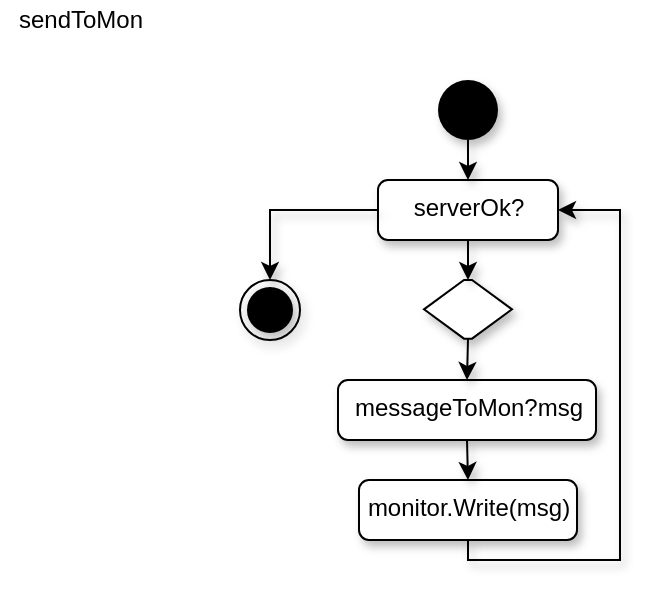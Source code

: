<mxfile version="16.6.1" type="github" pages="4"><diagram id="gK79TViTQ0v1dph6wh4E" name="Page-1"><mxGraphModel dx="1397" dy="772" grid="1" gridSize="10" guides="1" tooltips="1" connect="1" arrows="1" fold="1" page="1" pageScale="1" pageWidth="827" pageHeight="1169" math="0" shadow="0"><root><mxCell id="0"/><mxCell id="1" parent="0"/><mxCell id="DNjw5A5S18rzwtU9jWHO-30" value="" style="group" vertex="1" connectable="0" parent="1"><mxGeometry x="300" y="110" width="190" height="240" as="geometry"/></mxCell><mxCell id="DNjw5A5S18rzwtU9jWHO-3" value="" style="ellipse;fillColor=#000000;strokeColor=none;shadow=1;" vertex="1" parent="DNjw5A5S18rzwtU9jWHO-30"><mxGeometry x="99" width="30" height="30" as="geometry"/></mxCell><mxCell id="DNjw5A5S18rzwtU9jWHO-4" value="serverOk?" style="html=1;align=center;verticalAlign=top;rounded=1;absoluteArcSize=1;arcSize=10;dashed=0;shadow=1;" vertex="1" parent="DNjw5A5S18rzwtU9jWHO-30"><mxGeometry x="69" y="50" width="90" height="30" as="geometry"/></mxCell><mxCell id="DNjw5A5S18rzwtU9jWHO-16" style="edgeStyle=orthogonalEdgeStyle;rounded=0;orthogonalLoop=1;jettySize=auto;html=1;exitX=0.5;exitY=1;exitDx=0;exitDy=0;entryX=0.5;entryY=0;entryDx=0;entryDy=0;shadow=1;" edge="1" parent="DNjw5A5S18rzwtU9jWHO-30" source="DNjw5A5S18rzwtU9jWHO-3" target="DNjw5A5S18rzwtU9jWHO-4"><mxGeometry relative="1" as="geometry"/></mxCell><mxCell id="DNjw5A5S18rzwtU9jWHO-15" value="" style="shape=hexagon;perimeter=hexagonPerimeter2;whiteSpace=wrap;html=1;fixedSize=1;rounded=0;shadow=1;glass=0;sketch=0;" vertex="1" parent="DNjw5A5S18rzwtU9jWHO-30"><mxGeometry x="92" y="100" width="44" height="29.33" as="geometry"/></mxCell><mxCell id="DNjw5A5S18rzwtU9jWHO-25" style="edgeStyle=orthogonalEdgeStyle;rounded=0;orthogonalLoop=1;jettySize=auto;html=1;exitX=0.5;exitY=1;exitDx=0;exitDy=0;entryX=0.5;entryY=0;entryDx=0;entryDy=0;shadow=1;" edge="1" parent="DNjw5A5S18rzwtU9jWHO-30" source="DNjw5A5S18rzwtU9jWHO-4" target="DNjw5A5S18rzwtU9jWHO-15"><mxGeometry relative="1" as="geometry"/></mxCell><mxCell id="DNjw5A5S18rzwtU9jWHO-21" value="" style="ellipse;html=1;shape=endState;fillColor=#000000;strokeColor=#000000;shadow=1;" vertex="1" parent="DNjw5A5S18rzwtU9jWHO-30"><mxGeometry y="100" width="30" height="30" as="geometry"/></mxCell><mxCell id="DNjw5A5S18rzwtU9jWHO-29" style="edgeStyle=orthogonalEdgeStyle;rounded=0;orthogonalLoop=1;jettySize=auto;html=1;exitX=0;exitY=0.5;exitDx=0;exitDy=0;entryX=0.5;entryY=0;entryDx=0;entryDy=0;shadow=1;" edge="1" parent="DNjw5A5S18rzwtU9jWHO-30" source="DNjw5A5S18rzwtU9jWHO-4" target="DNjw5A5S18rzwtU9jWHO-21"><mxGeometry relative="1" as="geometry"/></mxCell><mxCell id="DNjw5A5S18rzwtU9jWHO-23" value="messageToMon?msg" style="html=1;align=center;verticalAlign=top;rounded=1;absoluteArcSize=1;arcSize=10;dashed=0;shadow=1;" vertex="1" parent="DNjw5A5S18rzwtU9jWHO-30"><mxGeometry x="49" y="150" width="129" height="30" as="geometry"/></mxCell><mxCell id="DNjw5A5S18rzwtU9jWHO-26" style="edgeStyle=orthogonalEdgeStyle;rounded=0;orthogonalLoop=1;jettySize=auto;html=1;exitX=0.5;exitY=1;exitDx=0;exitDy=0;entryX=0.5;entryY=0;entryDx=0;entryDy=0;shadow=1;" edge="1" parent="DNjw5A5S18rzwtU9jWHO-30" source="DNjw5A5S18rzwtU9jWHO-15" target="DNjw5A5S18rzwtU9jWHO-23"><mxGeometry relative="1" as="geometry"/></mxCell><mxCell id="DNjw5A5S18rzwtU9jWHO-28" style="edgeStyle=orthogonalEdgeStyle;rounded=0;orthogonalLoop=1;jettySize=auto;html=1;exitX=0.5;exitY=1;exitDx=0;exitDy=0;entryX=1;entryY=0.5;entryDx=0;entryDy=0;shadow=1;" edge="1" parent="DNjw5A5S18rzwtU9jWHO-30" source="DNjw5A5S18rzwtU9jWHO-24" target="DNjw5A5S18rzwtU9jWHO-4"><mxGeometry relative="1" as="geometry"><Array as="points"><mxPoint x="114" y="240"/><mxPoint x="190" y="240"/><mxPoint x="190" y="65"/></Array></mxGeometry></mxCell><mxCell id="DNjw5A5S18rzwtU9jWHO-24" value="monitor.Write(msg)" style="html=1;align=center;verticalAlign=top;rounded=1;absoluteArcSize=1;arcSize=10;dashed=0;shadow=1;" vertex="1" parent="DNjw5A5S18rzwtU9jWHO-30"><mxGeometry x="59.5" y="200" width="109" height="30" as="geometry"/></mxCell><mxCell id="DNjw5A5S18rzwtU9jWHO-27" style="edgeStyle=orthogonalEdgeStyle;rounded=0;orthogonalLoop=1;jettySize=auto;html=1;exitX=0.5;exitY=1;exitDx=0;exitDy=0;entryX=0.5;entryY=0;entryDx=0;entryDy=0;shadow=1;" edge="1" parent="DNjw5A5S18rzwtU9jWHO-30" source="DNjw5A5S18rzwtU9jWHO-23" target="DNjw5A5S18rzwtU9jWHO-24"><mxGeometry relative="1" as="geometry"/></mxCell><mxCell id="yndaZUrqlLuYdb1cNGc8-1" value="sendToMon" style="text;html=1;align=center;verticalAlign=middle;resizable=0;points=[];autosize=1;strokeColor=none;fillColor=none;" vertex="1" parent="1"><mxGeometry x="180" y="70" width="80" height="20" as="geometry"/></mxCell></root></mxGraphModel></diagram><diagram id="D6ukrw3jAF_7bfEnYbds" name="Page-2"><mxGraphModel dx="1397" dy="772" grid="1" gridSize="10" guides="1" tooltips="1" connect="1" arrows="1" fold="1" page="1" pageScale="1" pageWidth="827" pageHeight="1169" math="0" shadow="0"><root><mxCell id="WdJGOzy4SbTdENLQgNoC-0"/><mxCell id="WdJGOzy4SbTdENLQgNoC-1" parent="WdJGOzy4SbTdENLQgNoC-0"/><mxCell id="WdJGOzy4SbTdENLQgNoC-21" style="edgeStyle=orthogonalEdgeStyle;rounded=0;orthogonalLoop=1;jettySize=auto;html=1;exitX=0.5;exitY=1;exitDx=0;exitDy=0;entryX=0.5;entryY=0;entryDx=0;entryDy=0;shadow=0;" edge="1" parent="WdJGOzy4SbTdENLQgNoC-1" source="WdJGOzy4SbTdENLQgNoC-2" target="WdJGOzy4SbTdENLQgNoC-3"><mxGeometry relative="1" as="geometry"/></mxCell><mxCell id="WdJGOzy4SbTdENLQgNoC-2" value="" style="ellipse;fillColor=#000000;strokeColor=none;shadow=0;" vertex="1" parent="WdJGOzy4SbTdENLQgNoC-1"><mxGeometry x="399" y="70" width="30" height="30" as="geometry"/></mxCell><mxCell id="WdJGOzy4SbTdENLQgNoC-22" style="edgeStyle=orthogonalEdgeStyle;rounded=0;orthogonalLoop=1;jettySize=auto;html=1;exitX=0.5;exitY=1;exitDx=0;exitDy=0;entryX=0.5;entryY=0;entryDx=0;entryDy=0;shadow=0;" edge="1" parent="WdJGOzy4SbTdENLQgNoC-1" source="WdJGOzy4SbTdENLQgNoC-3" target="WdJGOzy4SbTdENLQgNoC-5"><mxGeometry relative="1" as="geometry"/></mxCell><mxCell id="WdJGOzy4SbTdENLQgNoC-3" value="" style="shape=hexagon;perimeter=hexagonPerimeter2;whiteSpace=wrap;html=1;fixedSize=1;rounded=0;shadow=0;glass=0;sketch=0;size=20;" vertex="1" parent="WdJGOzy4SbTdENLQgNoC-1"><mxGeometry x="392" y="120.0" width="44" height="29.33" as="geometry"/></mxCell><mxCell id="WdJGOzy4SbTdENLQgNoC-4" value="" style="ellipse;html=1;shape=endState;fillColor=#000000;strokeColor=#000000;" vertex="1" parent="WdJGOzy4SbTdENLQgNoC-1"><mxGeometry x="260" y="140" width="30" height="30" as="geometry"/></mxCell><mxCell id="WdJGOzy4SbTdENLQgNoC-23" style="edgeStyle=orthogonalEdgeStyle;rounded=0;orthogonalLoop=1;jettySize=auto;html=1;exitX=0.5;exitY=1;exitDx=0;exitDy=0;entryX=0.5;entryY=0;entryDx=0;entryDy=0;shadow=0;" edge="1" parent="WdJGOzy4SbTdENLQgNoC-1" source="WdJGOzy4SbTdENLQgNoC-5" target="WdJGOzy4SbTdENLQgNoC-10"><mxGeometry relative="1" as="geometry"/></mxCell><mxCell id="WdJGOzy4SbTdENLQgNoC-5" value="msgRcv = monitor.Read()" style="html=1;align=center;verticalAlign=top;rounded=1;absoluteArcSize=1;arcSize=10;dashed=0;" vertex="1" parent="WdJGOzy4SbTdENLQgNoC-1"><mxGeometry x="336" y="180" width="156" height="30" as="geometry"/></mxCell><mxCell id="WdJGOzy4SbTdENLQgNoC-31" value="false" style="edgeStyle=orthogonalEdgeStyle;rounded=0;orthogonalLoop=1;jettySize=auto;html=1;exitX=1;exitY=0.5;exitDx=0;exitDy=0;entryX=0.5;entryY=0;entryDx=0;entryDy=0;shadow=0;" edge="1" parent="WdJGOzy4SbTdENLQgNoC-1" source="WdJGOzy4SbTdENLQgNoC-6" target="WdJGOzy4SbTdENLQgNoC-16"><mxGeometry relative="1" as="geometry"><Array as="points"><mxPoint x="1097" y="552"/><mxPoint x="1097" y="580"/><mxPoint x="979" y="580"/></Array></mxGeometry></mxCell><mxCell id="WdJGOzy4SbTdENLQgNoC-6" value="msgRcv.CompareID(MESSAGE_CAM_CLOSE)" style="shape=hexagon;perimeter=hexagonPerimeter2;whiteSpace=wrap;html=1;fixedSize=1;rounded=0;shadow=0;glass=0;sketch=0;" vertex="1" parent="WdJGOzy4SbTdENLQgNoC-1"><mxGeometry x="740" y="537" width="337" height="29.33" as="geometry"/></mxCell><mxCell id="WdJGOzy4SbTdENLQgNoC-7" value="" style="ellipse;html=1;shape=endState;fillColor=#000000;strokeColor=#000000;" vertex="1" parent="WdJGOzy4SbTdENLQgNoC-1"><mxGeometry x="140" y="230" width="30" height="30" as="geometry"/></mxCell><mxCell id="WdJGOzy4SbTdENLQgNoC-24" style="edgeStyle=orthogonalEdgeStyle;rounded=0;orthogonalLoop=1;jettySize=auto;html=1;exitX=0;exitY=0.5;exitDx=0;exitDy=0;shadow=0;" edge="1" parent="WdJGOzy4SbTdENLQgNoC-1" source="WdJGOzy4SbTdENLQgNoC-10"><mxGeometry relative="1" as="geometry"><mxPoint x="200" y="255" as="targetPoint"/></mxGeometry></mxCell><mxCell id="WdJGOzy4SbTdENLQgNoC-25" value="false" style="edgeStyle=orthogonalEdgeStyle;rounded=0;orthogonalLoop=1;jettySize=auto;html=1;exitX=1;exitY=0.5;exitDx=0;exitDy=0;entryX=0.5;entryY=0;entryDx=0;entryDy=0;shadow=0;" edge="1" parent="WdJGOzy4SbTdENLQgNoC-1" source="WdJGOzy4SbTdENLQgNoC-10" target="WdJGOzy4SbTdENLQgNoC-11"><mxGeometry relative="1" as="geometry"/></mxCell><mxCell id="WdJGOzy4SbTdENLQgNoC-10" value="msgRcv.CompareID(MESSAGE_MONITOR_LOST)" style="shape=hexagon;perimeter=hexagonPerimeter2;whiteSpace=wrap;html=1;fixedSize=1;rounded=0;shadow=0;glass=0;sketch=0;" vertex="1" parent="WdJGOzy4SbTdENLQgNoC-1"><mxGeometry x="245.5" y="240" width="337" height="29.33" as="geometry"/></mxCell><mxCell id="WdJGOzy4SbTdENLQgNoC-26" value="true" style="edgeStyle=orthogonalEdgeStyle;rounded=0;orthogonalLoop=1;jettySize=auto;html=1;exitX=0;exitY=0.5;exitDx=0;exitDy=0;shadow=0;" edge="1" parent="WdJGOzy4SbTdENLQgNoC-1" source="WdJGOzy4SbTdENLQgNoC-11"><mxGeometry relative="1" as="geometry"><mxPoint x="250" y="370" as="targetPoint"/></mxGeometry></mxCell><mxCell id="WdJGOzy4SbTdENLQgNoC-27" value="false" style="edgeStyle=orthogonalEdgeStyle;rounded=0;orthogonalLoop=1;jettySize=auto;html=1;exitX=1;exitY=0.5;exitDx=0;exitDy=0;entryX=0.5;entryY=0;entryDx=0;entryDy=0;shadow=0;" edge="1" parent="WdJGOzy4SbTdENLQgNoC-1" source="WdJGOzy4SbTdENLQgNoC-11" target="WdJGOzy4SbTdENLQgNoC-13"><mxGeometry relative="1" as="geometry"/></mxCell><mxCell id="WdJGOzy4SbTdENLQgNoC-11" value="msgRcv.CompareID(MESSAGE_ROBOT_COM_OPEN)" style="shape=hexagon;perimeter=hexagonPerimeter2;whiteSpace=wrap;html=1;fixedSize=1;rounded=0;shadow=0;glass=0;sketch=0;" vertex="1" parent="WdJGOzy4SbTdENLQgNoC-1"><mxGeometry x="336" y="300" width="337" height="29.33" as="geometry"/></mxCell><mxCell id="WdJGOzy4SbTdENLQgNoC-28" value="false" style="edgeStyle=orthogonalEdgeStyle;rounded=0;orthogonalLoop=1;jettySize=auto;html=1;exitX=1;exitY=0.5;exitDx=0;exitDy=0;entryX=0.5;entryY=0;entryDx=0;entryDy=0;shadow=0;" edge="1" parent="WdJGOzy4SbTdENLQgNoC-1" source="WdJGOzy4SbTdENLQgNoC-13" target="WdJGOzy4SbTdENLQgNoC-14"><mxGeometry relative="1" as="geometry"/></mxCell><mxCell id="WdJGOzy4SbTdENLQgNoC-55" style="edgeStyle=orthogonalEdgeStyle;rounded=0;orthogonalLoop=1;jettySize=auto;html=1;exitX=0;exitY=0.5;exitDx=0;exitDy=0;entryX=0.5;entryY=0;entryDx=0;entryDy=0;shadow=0;" edge="1" parent="WdJGOzy4SbTdENLQgNoC-1" source="WdJGOzy4SbTdENLQgNoC-13" target="WdJGOzy4SbTdENLQgNoC-38"><mxGeometry relative="1" as="geometry"/></mxCell><mxCell id="WdJGOzy4SbTdENLQgNoC-13" value="msgRcv.CompareID(MESSAGE_ROBOT_START_WITHOUT_WD)" style="shape=hexagon;perimeter=hexagonPerimeter2;whiteSpace=wrap;html=1;fixedSize=1;rounded=0;shadow=0;glass=0;sketch=0;" vertex="1" parent="WdJGOzy4SbTdENLQgNoC-1"><mxGeometry x="445.5" y="360" width="394.5" height="29.33" as="geometry"/></mxCell><mxCell id="WdJGOzy4SbTdENLQgNoC-29" value="false" style="edgeStyle=orthogonalEdgeStyle;rounded=0;orthogonalLoop=1;jettySize=auto;html=1;exitX=1;exitY=0.5;exitDx=0;exitDy=0;shadow=0;" edge="1" parent="WdJGOzy4SbTdENLQgNoC-1" source="WdJGOzy4SbTdENLQgNoC-14" target="WdJGOzy4SbTdENLQgNoC-15"><mxGeometry relative="1" as="geometry"/></mxCell><mxCell id="WdJGOzy4SbTdENLQgNoC-54" style="edgeStyle=orthogonalEdgeStyle;rounded=0;orthogonalLoop=1;jettySize=auto;html=1;exitX=0;exitY=0.5;exitDx=0;exitDy=0;entryX=0.5;entryY=0;entryDx=0;entryDy=0;shadow=0;" edge="1" parent="WdJGOzy4SbTdENLQgNoC-1" source="WdJGOzy4SbTdENLQgNoC-14" target="WdJGOzy4SbTdENLQgNoC-53"><mxGeometry relative="1" as="geometry"/></mxCell><mxCell id="WdJGOzy4SbTdENLQgNoC-14" value="msgRcv.CompareID(MESSAGE_ROBOT_START_WITH_WD)" style="shape=hexagon;perimeter=hexagonPerimeter2;whiteSpace=wrap;html=1;fixedSize=1;rounded=0;shadow=0;glass=0;sketch=0;" vertex="1" parent="WdJGOzy4SbTdENLQgNoC-1"><mxGeometry x="550" y="420" width="394.5" height="29.33" as="geometry"/></mxCell><mxCell id="WdJGOzy4SbTdENLQgNoC-30" value="false" style="edgeStyle=orthogonalEdgeStyle;rounded=0;orthogonalLoop=1;jettySize=auto;html=1;exitX=1;exitY=0.5;exitDx=0;exitDy=0;entryX=0.5;entryY=0;entryDx=0;entryDy=0;shadow=0;" edge="1" parent="WdJGOzy4SbTdENLQgNoC-1" source="WdJGOzy4SbTdENLQgNoC-15" target="WdJGOzy4SbTdENLQgNoC-6"><mxGeometry relative="1" as="geometry"><Array as="points"><mxPoint x="1017" y="495"/><mxPoint x="1017" y="530"/><mxPoint x="909" y="530"/></Array></mxGeometry></mxCell><mxCell id="WdJGOzy4SbTdENLQgNoC-15" value="msgRcv.CompareID(MESSAGE_CAM_OPEN)" style="shape=hexagon;perimeter=hexagonPerimeter2;whiteSpace=wrap;html=1;fixedSize=1;rounded=0;shadow=0;glass=0;sketch=0;" vertex="1" parent="WdJGOzy4SbTdENLQgNoC-1"><mxGeometry x="660" y="480.67" width="337" height="29.33" as="geometry"/></mxCell><mxCell id="WdJGOzy4SbTdENLQgNoC-32" value="false" style="edgeStyle=orthogonalEdgeStyle;rounded=0;orthogonalLoop=1;jettySize=auto;html=1;exitX=1;exitY=0.5;exitDx=0;exitDy=0;entryX=0.5;entryY=0;entryDx=0;entryDy=0;shadow=0;" edge="1" parent="WdJGOzy4SbTdENLQgNoC-1" source="WdJGOzy4SbTdENLQgNoC-16" target="WdJGOzy4SbTdENLQgNoC-17"><mxGeometry relative="1" as="geometry"><Array as="points"><mxPoint x="1167" y="604"/><mxPoint x="1167" y="630"/><mxPoint x="1045" y="630"/></Array></mxGeometry></mxCell><mxCell id="WdJGOzy4SbTdENLQgNoC-16" value="msgRcv.CompareID(MESSAGE_CAM_ASK_ARENA)" style="shape=hexagon;perimeter=hexagonPerimeter2;whiteSpace=wrap;html=1;fixedSize=1;rounded=0;shadow=0;glass=0;sketch=0;" vertex="1" parent="WdJGOzy4SbTdENLQgNoC-1"><mxGeometry x="810" y="589" width="337" height="29.33" as="geometry"/></mxCell><mxCell id="WdJGOzy4SbTdENLQgNoC-33" value="false" style="edgeStyle=orthogonalEdgeStyle;rounded=0;orthogonalLoop=1;jettySize=auto;html=1;exitX=1;exitY=0.5;exitDx=0;exitDy=0;entryX=0.5;entryY=0;entryDx=0;entryDy=0;shadow=0;" edge="1" parent="WdJGOzy4SbTdENLQgNoC-1" source="WdJGOzy4SbTdENLQgNoC-17" target="WdJGOzy4SbTdENLQgNoC-18"><mxGeometry relative="1" as="geometry"><Array as="points"><mxPoint x="1240" y="659"/><mxPoint x="1240" y="690"/><mxPoint x="1113" y="690"/></Array></mxGeometry></mxCell><mxCell id="WdJGOzy4SbTdENLQgNoC-17" value="msgRcv.CompareID(MESSAGE_CAM_ARENA_CONFIRM)" style="shape=hexagon;perimeter=hexagonPerimeter2;whiteSpace=wrap;html=1;fixedSize=1;rounded=0;shadow=0;glass=0;sketch=0;" vertex="1" parent="WdJGOzy4SbTdENLQgNoC-1"><mxGeometry x="870" y="644" width="350" height="29.33" as="geometry"/></mxCell><mxCell id="WdJGOzy4SbTdENLQgNoC-34" value="false" style="edgeStyle=orthogonalEdgeStyle;rounded=0;orthogonalLoop=1;jettySize=auto;html=1;exitX=1;exitY=0.5;exitDx=0;exitDy=0;entryX=0.5;entryY=0;entryDx=0;entryDy=0;shadow=0;" edge="1" parent="WdJGOzy4SbTdENLQgNoC-1" source="WdJGOzy4SbTdENLQgNoC-18" target="WdJGOzy4SbTdENLQgNoC-20"><mxGeometry relative="1" as="geometry"><Array as="points"><mxPoint x="1302" y="719"/><mxPoint x="1302" y="750"/><mxPoint x="1217" y="750"/></Array></mxGeometry></mxCell><mxCell id="WdJGOzy4SbTdENLQgNoC-18" value="msgRcv.CompareID(MESSAGE_CAM_ARENA_INFIRM)" style="shape=hexagon;perimeter=hexagonPerimeter2;whiteSpace=wrap;html=1;fixedSize=1;rounded=0;shadow=0;glass=0;sketch=0;" vertex="1" parent="WdJGOzy4SbTdENLQgNoC-1"><mxGeometry x="944.5" y="704" width="337" height="29.33" as="geometry"/></mxCell><mxCell id="WdJGOzy4SbTdENLQgNoC-49" style="edgeStyle=orthogonalEdgeStyle;rounded=0;orthogonalLoop=1;jettySize=auto;html=1;exitX=1;exitY=0.5;exitDx=0;exitDy=0;entryX=0.5;entryY=0;entryDx=0;entryDy=0;shadow=0;" edge="1" parent="WdJGOzy4SbTdENLQgNoC-1" source="WdJGOzy4SbTdENLQgNoC-19" target="WdJGOzy4SbTdENLQgNoC-46"><mxGeometry relative="1" as="geometry"/></mxCell><mxCell id="WdJGOzy4SbTdENLQgNoC-50" value="false" style="edgeLabel;html=1;align=center;verticalAlign=middle;resizable=0;points=[];" vertex="1" connectable="0" parent="WdJGOzy4SbTdENLQgNoC-49"><mxGeometry x="-0.143" relative="1" as="geometry"><mxPoint as="offset"/></mxGeometry></mxCell><mxCell id="WdJGOzy4SbTdENLQgNoC-19" value="msgRcv.CompareID(MESSAGE_CAM_POSITION_COMPUTE_STOP)" style="shape=hexagon;perimeter=hexagonPerimeter2;whiteSpace=wrap;html=1;fixedSize=1;rounded=0;shadow=0;glass=0;sketch=0;" vertex="1" parent="WdJGOzy4SbTdENLQgNoC-1"><mxGeometry x="1077" y="813" width="414" height="29.33" as="geometry"/></mxCell><mxCell id="WdJGOzy4SbTdENLQgNoC-35" value="false" style="edgeStyle=orthogonalEdgeStyle;rounded=0;orthogonalLoop=1;jettySize=auto;html=1;exitX=1;exitY=0.5;exitDx=0;exitDy=0;shadow=0;" edge="1" parent="WdJGOzy4SbTdENLQgNoC-1" source="WdJGOzy4SbTdENLQgNoC-20" target="WdJGOzy4SbTdENLQgNoC-19"><mxGeometry relative="1" as="geometry"><Array as="points"><mxPoint x="1444" y="773"/><mxPoint x="1444" y="800"/><mxPoint x="1284" y="800"/></Array></mxGeometry></mxCell><mxCell id="WdJGOzy4SbTdENLQgNoC-20" value="msgRcv.CompareID(MESSAGE_CAM_POSITION_COMPUTE_START)" style="shape=hexagon;perimeter=hexagonPerimeter2;whiteSpace=wrap;html=1;fixedSize=1;rounded=0;shadow=0;glass=0;sketch=0;" vertex="1" parent="WdJGOzy4SbTdENLQgNoC-1"><mxGeometry x="1010" y="758" width="414" height="29.33" as="geometry"/></mxCell><mxCell id="WdJGOzy4SbTdENLQgNoC-36" value="OpenComRobot!" style="html=1;align=center;verticalAlign=top;rounded=1;absoluteArcSize=1;arcSize=10;dashed=0;" vertex="1" parent="WdJGOzy4SbTdENLQgNoC-1"><mxGeometry x="200" y="370" width="100" height="30" as="geometry"/></mxCell><mxCell id="WdJGOzy4SbTdENLQgNoC-57" style="edgeStyle=orthogonalEdgeStyle;rounded=0;orthogonalLoop=1;jettySize=auto;html=1;exitX=0.5;exitY=1;exitDx=0;exitDy=0;entryX=0;entryY=0.5;entryDx=0;entryDy=0;shadow=0;" edge="1" parent="WdJGOzy4SbTdENLQgNoC-1" source="WdJGOzy4SbTdENLQgNoC-38" target="WdJGOzy4SbTdENLQgNoC-56"><mxGeometry relative="1" as="geometry"/></mxCell><mxCell id="WdJGOzy4SbTdENLQgNoC-38" value="withWD=0" style="html=1;align=center;verticalAlign=top;rounded=1;absoluteArcSize=1;arcSize=10;dashed=0;" vertex="1" parent="WdJGOzy4SbTdENLQgNoC-1"><mxGeometry x="350" y="410" width="59" height="30" as="geometry"/></mxCell><mxCell id="WdJGOzy4SbTdENLQgNoC-48" value="true" style="edgeStyle=orthogonalEdgeStyle;rounded=0;orthogonalLoop=1;jettySize=auto;html=1;exitX=0.5;exitY=1;exitDx=0;exitDy=0;entryX=0.5;entryY=0;entryDx=0;entryDy=0;shadow=0;" edge="1" parent="WdJGOzy4SbTdENLQgNoC-1" source="WdJGOzy4SbTdENLQgNoC-46" target="WdJGOzy4SbTdENLQgNoC-47"><mxGeometry relative="1" as="geometry"/></mxCell><mxCell id="WdJGOzy4SbTdENLQgNoC-46" value="&lt;div&gt;msgRcv.CompareID(MESSAGE_ROBOT_GO_FORWARD &lt;br&gt;&lt;/div&gt;&lt;div&gt;|| msgRcv.CompareID(MESSAGE_ROBOT_GO_BACKWARD&lt;/div&gt;&lt;div&gt;|| msgRcv.CompareID(MESSAGE_ROBOT_GO_LEFT&lt;/div&gt;&lt;div&gt;|| msgRcv.CompareID(MESSAGE_ROBOT_GO_RIGHT&lt;/div&gt;&lt;div&gt;|| msgRcv.CompareID(MESSAGE_ROBOT_STOP) &lt;/div&gt;" style="shape=hexagon;perimeter=hexagonPerimeter2;whiteSpace=wrap;html=1;fixedSize=1;rounded=0;shadow=0;glass=0;sketch=0;align=left;labelPosition=center;verticalLabelPosition=middle;verticalAlign=middle;spacingTop=0;spacingLeft=16;" vertex="1" parent="WdJGOzy4SbTdENLQgNoC-1"><mxGeometry x="1281.5" y="870" width="360" height="100" as="geometry"/></mxCell><mxCell id="WdJGOzy4SbTdENLQgNoC-47" value="move = msg.GetID()" style="html=1;align=center;verticalAlign=top;rounded=1;absoluteArcSize=1;arcSize=10;dashed=0;shadow=0;glass=0;sketch=0;" vertex="1" parent="WdJGOzy4SbTdENLQgNoC-1"><mxGeometry x="1396.5" y="1000" width="130" height="30" as="geometry"/></mxCell><mxCell id="WdJGOzy4SbTdENLQgNoC-58" style="edgeStyle=orthogonalEdgeStyle;rounded=0;orthogonalLoop=1;jettySize=auto;html=1;exitX=0.5;exitY=1;exitDx=0;exitDy=0;entryX=1;entryY=0.5;entryDx=0;entryDy=0;shadow=0;" edge="1" parent="WdJGOzy4SbTdENLQgNoC-1" source="WdJGOzy4SbTdENLQgNoC-53" target="WdJGOzy4SbTdENLQgNoC-56"><mxGeometry relative="1" as="geometry"><Array as="points"><mxPoint x="492" y="496"/></Array></mxGeometry></mxCell><mxCell id="WdJGOzy4SbTdENLQgNoC-53" value="withWD=1" style="html=1;align=center;verticalAlign=top;rounded=1;absoluteArcSize=1;arcSize=10;dashed=0;" vertex="1" parent="WdJGOzy4SbTdENLQgNoC-1"><mxGeometry x="460" y="460" width="64" height="30" as="geometry"/></mxCell><mxCell id="WdJGOzy4SbTdENLQgNoC-60" style="edgeStyle=orthogonalEdgeStyle;rounded=0;orthogonalLoop=1;jettySize=auto;html=1;exitX=0.5;exitY=1;exitDx=0;exitDy=0;entryX=0.5;entryY=0;entryDx=0;entryDy=0;shadow=0;" edge="1" parent="WdJGOzy4SbTdENLQgNoC-1" source="WdJGOzy4SbTdENLQgNoC-56" target="WdJGOzy4SbTdENLQgNoC-59"><mxGeometry relative="1" as="geometry"/></mxCell><mxCell id="WdJGOzy4SbTdENLQgNoC-56" value="" style="rhombus;whiteSpace=wrap;html=1;rounded=0;shadow=0;glass=0;sketch=0;" vertex="1" parent="WdJGOzy4SbTdENLQgNoC-1"><mxGeometry x="414" y="480.67" width="30" height="30" as="geometry"/></mxCell><mxCell id="WdJGOzy4SbTdENLQgNoC-59" value="startRobot!" style="html=1;align=center;verticalAlign=top;rounded=1;absoluteArcSize=1;arcSize=10;dashed=0;" vertex="1" parent="WdJGOzy4SbTdENLQgNoC-1"><mxGeometry x="394" y="530" width="70" height="30" as="geometry"/></mxCell><mxCell id="WdJGOzy4SbTdENLQgNoC-61" value="findPosition=0" style="html=1;align=center;verticalAlign=top;rounded=1;absoluteArcSize=1;arcSize=10;dashed=0;shadow=0;glass=0;sketch=0;" vertex="1" parent="WdJGOzy4SbTdENLQgNoC-1"><mxGeometry x="1057" y="940" width="90" height="30" as="geometry"/></mxCell><mxCell id="WdJGOzy4SbTdENLQgNoC-62" value="findPosition=1" style="html=1;align=center;verticalAlign=top;rounded=1;absoluteArcSize=1;arcSize=10;dashed=0;shadow=0;glass=0;sketch=0;" vertex="1" parent="WdJGOzy4SbTdENLQgNoC-1"><mxGeometry x="870" y="930" width="90" height="30" as="geometry"/></mxCell><mxCell id="WdJGOzy4SbTdENLQgNoC-63" value="arenaOk=1" style="html=1;align=center;verticalAlign=top;rounded=1;absoluteArcSize=1;arcSize=10;dashed=0;shadow=0;glass=0;sketch=0;" vertex="1" parent="WdJGOzy4SbTdENLQgNoC-1"><mxGeometry x="863.5" y="840" width="90" height="30" as="geometry"/></mxCell><mxCell id="WdJGOzy4SbTdENLQgNoC-64" value="arenaOk=0" style="html=1;align=center;verticalAlign=top;rounded=1;absoluteArcSize=1;arcSize=10;dashed=0;shadow=0;glass=0;sketch=0;" vertex="1" parent="WdJGOzy4SbTdENLQgNoC-1"><mxGeometry x="933.5" y="880" width="90" height="30" as="geometry"/></mxCell><mxCell id="WdJGOzy4SbTdENLQgNoC-65" value="findArena=1" style="html=1;align=center;verticalAlign=top;rounded=1;absoluteArcSize=1;arcSize=10;dashed=0;shadow=0;glass=0;sketch=0;" vertex="1" parent="WdJGOzy4SbTdENLQgNoC-1"><mxGeometry x="890" y="990" width="90" height="30" as="geometry"/></mxCell><mxCell id="WdJGOzy4SbTdENLQgNoC-66" value="findArena=0" style="html=1;align=center;verticalAlign=top;rounded=1;absoluteArcSize=1;arcSize=10;dashed=0;shadow=0;glass=0;sketch=0;" vertex="1" parent="WdJGOzy4SbTdENLQgNoC-1"><mxGeometry x="967" y="1030" width="90" height="30" as="geometry"/></mxCell><mxCell id="WdJGOzy4SbTdENLQgNoC-67" value="openCam=1" style="html=1;align=center;verticalAlign=top;rounded=1;absoluteArcSize=1;arcSize=20;dashed=0;shadow=0;glass=0;sketch=0;" vertex="1" parent="WdJGOzy4SbTdENLQgNoC-1"><mxGeometry x="550" y="537" width="90" height="30" as="geometry"/></mxCell><mxCell id="WdJGOzy4SbTdENLQgNoC-68" value="openCam=0" style="html=1;align=center;verticalAlign=top;rounded=1;absoluteArcSize=1;arcSize=10;dashed=0;shadow=0;glass=0;sketch=0;" vertex="1" parent="WdJGOzy4SbTdENLQgNoC-1"><mxGeometry x="680" y="580" width="90" height="30" as="geometry"/></mxCell><mxCell id="cWvYXT8SWSSuizQi6Wq1-0" value="receiveFromMon" style="text;html=1;align=center;verticalAlign=middle;resizable=0;points=[];autosize=1;strokeColor=none;fillColor=none;" vertex="1" parent="WdJGOzy4SbTdENLQgNoC-1"><mxGeometry x="105" y="50" width="110" height="20" as="geometry"/></mxCell></root></mxGraphModel></diagram><diagram id="Ndyw32kqAFnZF93LoQYt" name="Page-3"><mxGraphModel dx="1397" dy="772" grid="1" gridSize="10" guides="1" tooltips="1" connect="1" arrows="1" fold="1" page="1" pageScale="1" pageWidth="827" pageHeight="1169" math="0" shadow="0"><root><mxCell id="4UkVXpOTrluaTBG_jt4a-0"/><mxCell id="4UkVXpOTrluaTBG_jt4a-1" parent="4UkVXpOTrluaTBG_jt4a-0"/><mxCell id="NmD3ZAMWNUbS2T5eT_AA-34" style="edgeStyle=orthogonalEdgeStyle;rounded=0;orthogonalLoop=1;jettySize=auto;html=1;exitX=0.5;exitY=1;exitDx=0;exitDy=0;entryX=0.5;entryY=0;entryDx=0;entryDy=0;shadow=0;" edge="1" parent="4UkVXpOTrluaTBG_jt4a-1" source="NmD3ZAMWNUbS2T5eT_AA-0" target="NmD3ZAMWNUbS2T5eT_AA-1"><mxGeometry relative="1" as="geometry"/></mxCell><mxCell id="NmD3ZAMWNUbS2T5eT_AA-0" value="" style="ellipse;fillColor=#000000;strokeColor=none;rounded=1;shadow=0;glass=0;sketch=0;html=0;" vertex="1" parent="4UkVXpOTrluaTBG_jt4a-1"><mxGeometry x="399" y="50" width="30" height="30" as="geometry"/></mxCell><mxCell id="NmD3ZAMWNUbS2T5eT_AA-24" style="edgeStyle=orthogonalEdgeStyle;rounded=0;orthogonalLoop=1;jettySize=auto;html=1;exitX=0;exitY=0.5;exitDx=0;exitDy=0;entryX=0.5;entryY=0;entryDx=0;entryDy=0;shadow=0;" edge="1" parent="4UkVXpOTrluaTBG_jt4a-1" source="NmD3ZAMWNUbS2T5eT_AA-1" target="NmD3ZAMWNUbS2T5eT_AA-23"><mxGeometry relative="1" as="geometry"/></mxCell><mxCell id="NmD3ZAMWNUbS2T5eT_AA-35" style="edgeStyle=orthogonalEdgeStyle;rounded=0;orthogonalLoop=1;jettySize=auto;html=1;exitX=0.5;exitY=1;exitDx=0;exitDy=0;entryX=0.5;entryY=0;entryDx=0;entryDy=0;shadow=0;" edge="1" parent="4UkVXpOTrluaTBG_jt4a-1" source="NmD3ZAMWNUbS2T5eT_AA-1" target="NmD3ZAMWNUbS2T5eT_AA-2"><mxGeometry relative="1" as="geometry"/></mxCell><mxCell id="NmD3ZAMWNUbS2T5eT_AA-1" value="" style="shape=hexagon;perimeter=hexagonPerimeter2;whiteSpace=wrap;html=1;fixedSize=1;rounded=0;shadow=0;glass=0;sketch=0;" vertex="1" parent="4UkVXpOTrluaTBG_jt4a-1"><mxGeometry x="384" y="100" width="60" height="29.33" as="geometry"/></mxCell><mxCell id="NmD3ZAMWNUbS2T5eT_AA-22" style="edgeStyle=orthogonalEdgeStyle;rounded=0;orthogonalLoop=1;jettySize=auto;html=1;exitX=0.5;exitY=1;exitDx=0;exitDy=0;entryX=0.5;entryY=0;entryDx=0;entryDy=0;shadow=0;" edge="1" parent="4UkVXpOTrluaTBG_jt4a-1" source="NmD3ZAMWNUbS2T5eT_AA-2" target="NmD3ZAMWNUbS2T5eT_AA-3"><mxGeometry relative="1" as="geometry"/></mxCell><mxCell id="NmD3ZAMWNUbS2T5eT_AA-2" value="startRobot?" style="html=1;align=center;verticalAlign=top;rounded=1;absoluteArcSize=1;arcSize=10;dashed=0;shadow=0;glass=0;sketch=0;" vertex="1" parent="4UkVXpOTrluaTBG_jt4a-1"><mxGeometry x="369" y="144" width="90" height="30" as="geometry"/></mxCell><mxCell id="NmD3ZAMWNUbS2T5eT_AA-20" style="edgeStyle=orthogonalEdgeStyle;rounded=0;orthogonalLoop=1;jettySize=auto;html=1;exitX=0;exitY=0.5;exitDx=0;exitDy=0;entryX=0.5;entryY=0;entryDx=0;entryDy=0;shadow=0;" edge="1" parent="4UkVXpOTrluaTBG_jt4a-1" source="NmD3ZAMWNUbS2T5eT_AA-3" target="NmD3ZAMWNUbS2T5eT_AA-4"><mxGeometry relative="1" as="geometry"/></mxCell><mxCell id="NmD3ZAMWNUbS2T5eT_AA-37" value="false" style="edgeLabel;html=1;align=center;verticalAlign=middle;resizable=0;points=[];" vertex="1" connectable="0" parent="NmD3ZAMWNUbS2T5eT_AA-20"><mxGeometry x="-0.561" y="-3" relative="1" as="geometry"><mxPoint x="14" y="3" as="offset"/></mxGeometry></mxCell><mxCell id="NmD3ZAMWNUbS2T5eT_AA-21" style="edgeStyle=orthogonalEdgeStyle;rounded=0;orthogonalLoop=1;jettySize=auto;html=1;exitX=1;exitY=0.5;exitDx=0;exitDy=0;shadow=0;" edge="1" parent="4UkVXpOTrluaTBG_jt4a-1" source="NmD3ZAMWNUbS2T5eT_AA-3" target="NmD3ZAMWNUbS2T5eT_AA-5"><mxGeometry relative="1" as="geometry"/></mxCell><mxCell id="NmD3ZAMWNUbS2T5eT_AA-36" value="true" style="edgeLabel;html=1;align=center;verticalAlign=middle;resizable=0;points=[];rotation=0;" vertex="1" connectable="0" parent="NmD3ZAMWNUbS2T5eT_AA-21"><mxGeometry x="-0.008" y="-2" relative="1" as="geometry"><mxPoint x="-57" y="-2" as="offset"/></mxGeometry></mxCell><mxCell id="NmD3ZAMWNUbS2T5eT_AA-3" value="withWd=0" style="shape=hexagon;perimeter=hexagonPerimeter2;whiteSpace=wrap;html=1;fixedSize=1;rounded=0;shadow=0;glass=0;sketch=0;" vertex="1" parent="4UkVXpOTrluaTBG_jt4a-1"><mxGeometry x="369" y="190" width="90" height="29.33" as="geometry"/></mxCell><mxCell id="NmD3ZAMWNUbS2T5eT_AA-12" style="edgeStyle=orthogonalEdgeStyle;rounded=0;orthogonalLoop=1;jettySize=auto;html=1;exitX=0.5;exitY=1;exitDx=0;exitDy=0;entryX=0.5;entryY=0;entryDx=0;entryDy=0;shadow=0;" edge="1" parent="4UkVXpOTrluaTBG_jt4a-1" source="NmD3ZAMWNUbS2T5eT_AA-4" target="NmD3ZAMWNUbS2T5eT_AA-11"><mxGeometry relative="1" as="geometry"/></mxCell><mxCell id="NmD3ZAMWNUbS2T5eT_AA-4" value="        msgSend = robot.&lt;span class=&quot;pl-c1&quot;&gt;Write&lt;/span&gt;(robot.&lt;span class=&quot;pl-c1&quot;&gt;StartWithWD&lt;/span&gt;());" style="html=1;align=center;verticalAlign=top;rounded=1;absoluteArcSize=1;arcSize=10;dashed=0;shadow=0;glass=0;sketch=0;" vertex="1" parent="4UkVXpOTrluaTBG_jt4a-1"><mxGeometry x="124" y="240" width="260" height="30" as="geometry"/></mxCell><mxCell id="NmD3ZAMWNUbS2T5eT_AA-19" style="edgeStyle=orthogonalEdgeStyle;rounded=0;orthogonalLoop=1;jettySize=auto;html=1;exitX=0.5;exitY=1;exitDx=0;exitDy=0;entryX=1;entryY=0.5;entryDx=0;entryDy=0;shadow=0;" edge="1" parent="4UkVXpOTrluaTBG_jt4a-1" source="NmD3ZAMWNUbS2T5eT_AA-5" target="NmD3ZAMWNUbS2T5eT_AA-9"><mxGeometry relative="1" as="geometry"/></mxCell><mxCell id="NmD3ZAMWNUbS2T5eT_AA-5" value="        msgSend = robot.&lt;span class=&quot;pl-c1&quot;&gt;Write&lt;/span&gt;(robot.&lt;span class=&quot;pl-c1&quot;&gt;StartWithoutWD&lt;/span&gt;());" style="html=1;align=center;verticalAlign=top;rounded=1;absoluteArcSize=1;arcSize=10;dashed=0;shadow=0;glass=0;sketch=0;" vertex="1" parent="4UkVXpOTrluaTBG_jt4a-1"><mxGeometry x="444" y="240" width="270" height="30" as="geometry"/></mxCell><mxCell id="NmD3ZAMWNUbS2T5eT_AA-26" style="edgeStyle=orthogonalEdgeStyle;rounded=0;orthogonalLoop=1;jettySize=auto;html=1;exitX=0.5;exitY=1;exitDx=0;exitDy=0;entryX=0.5;entryY=0;entryDx=0;entryDy=0;shadow=0;" edge="1" parent="4UkVXpOTrluaTBG_jt4a-1" source="NmD3ZAMWNUbS2T5eT_AA-6" target="NmD3ZAMWNUbS2T5eT_AA-7"><mxGeometry relative="1" as="geometry"/></mxCell><mxCell id="NmD3ZAMWNUbS2T5eT_AA-6" value="messageToMon!msgSend" style="html=1;align=center;verticalAlign=top;rounded=1;absoluteArcSize=1;arcSize=10;dashed=0;shadow=0;glass=0;sketch=0;" vertex="1" parent="4UkVXpOTrluaTBG_jt4a-1"><mxGeometry x="332" y="350" width="164" height="30" as="geometry"/></mxCell><mxCell id="NmD3ZAMWNUbS2T5eT_AA-27" style="edgeStyle=orthogonalEdgeStyle;rounded=0;orthogonalLoop=1;jettySize=auto;html=1;exitX=0.5;exitY=1;exitDx=0;exitDy=0;entryX=0.5;entryY=0;entryDx=0;entryDy=0;shadow=0;" edge="1" parent="4UkVXpOTrluaTBG_jt4a-1" source="NmD3ZAMWNUbS2T5eT_AA-7" target="NmD3ZAMWNUbS2T5eT_AA-8"><mxGeometry relative="1" as="geometry"/></mxCell><mxCell id="NmD3ZAMWNUbS2T5eT_AA-31" style="edgeStyle=orthogonalEdgeStyle;rounded=0;orthogonalLoop=1;jettySize=auto;html=1;exitX=1;exitY=0.5;exitDx=0;exitDy=0;entryX=1;entryY=0.5;entryDx=0;entryDy=0;shadow=0;" edge="1" parent="4UkVXpOTrluaTBG_jt4a-1" source="NmD3ZAMWNUbS2T5eT_AA-7" target="NmD3ZAMWNUbS2T5eT_AA-28"><mxGeometry relative="1" as="geometry"/></mxCell><mxCell id="NmD3ZAMWNUbS2T5eT_AA-32" value="MESSAGE_ANSWER_ACK" style="edgeLabel;html=1;align=center;verticalAlign=middle;resizable=0;points=[];" vertex="1" connectable="0" parent="NmD3ZAMWNUbS2T5eT_AA-31"><mxGeometry x="-0.524" relative="1" as="geometry"><mxPoint x="11" as="offset"/></mxGeometry></mxCell><mxCell id="NmD3ZAMWNUbS2T5eT_AA-7" value="msgSend-&amp;gt;getId()" style="shape=hexagon;perimeter=hexagonPerimeter2;whiteSpace=wrap;html=1;fixedSize=1;rounded=0;shadow=0;glass=0;sketch=0;" vertex="1" parent="4UkVXpOTrluaTBG_jt4a-1"><mxGeometry x="349" y="400" width="130" height="29.33" as="geometry"/></mxCell><mxCell id="NmD3ZAMWNUbS2T5eT_AA-30" style="edgeStyle=orthogonalEdgeStyle;rounded=0;orthogonalLoop=1;jettySize=auto;html=1;exitX=0.5;exitY=1;exitDx=0;exitDy=0;shadow=0;" edge="1" parent="4UkVXpOTrluaTBG_jt4a-1" source="NmD3ZAMWNUbS2T5eT_AA-8" target="NmD3ZAMWNUbS2T5eT_AA-28"><mxGeometry relative="1" as="geometry"/></mxCell><mxCell id="NmD3ZAMWNUbS2T5eT_AA-8" value="robotStarted = true" style="html=1;align=center;verticalAlign=top;rounded=1;absoluteArcSize=1;arcSize=10;dashed=0;shadow=0;glass=0;sketch=0;" vertex="1" parent="4UkVXpOTrluaTBG_jt4a-1"><mxGeometry x="356" y="450" width="115" height="30" as="geometry"/></mxCell><mxCell id="NmD3ZAMWNUbS2T5eT_AA-25" style="edgeStyle=orthogonalEdgeStyle;rounded=0;orthogonalLoop=1;jettySize=auto;html=1;exitX=0.5;exitY=1;exitDx=0;exitDy=0;entryX=0.5;entryY=0;entryDx=0;entryDy=0;shadow=0;" edge="1" parent="4UkVXpOTrluaTBG_jt4a-1" source="NmD3ZAMWNUbS2T5eT_AA-9" target="NmD3ZAMWNUbS2T5eT_AA-6"><mxGeometry relative="1" as="geometry"/></mxCell><mxCell id="NmD3ZAMWNUbS2T5eT_AA-9" value="" style="rhombus;whiteSpace=wrap;html=1;rounded=0;shadow=0;glass=0;sketch=0;" vertex="1" parent="4UkVXpOTrluaTBG_jt4a-1"><mxGeometry x="399" y="300" width="30" height="30" as="geometry"/></mxCell><mxCell id="NmD3ZAMWNUbS2T5eT_AA-18" style="edgeStyle=orthogonalEdgeStyle;rounded=0;orthogonalLoop=1;jettySize=auto;html=1;exitX=1;exitY=0.5;exitDx=0;exitDy=0;entryX=0;entryY=0.5;entryDx=0;entryDy=0;shadow=0;" edge="1" parent="4UkVXpOTrluaTBG_jt4a-1" source="NmD3ZAMWNUbS2T5eT_AA-11" target="NmD3ZAMWNUbS2T5eT_AA-9"><mxGeometry relative="1" as="geometry"/></mxCell><mxCell id="NmD3ZAMWNUbS2T5eT_AA-11" value="Watchdog!" style="html=1;align=center;verticalAlign=top;rounded=1;absoluteArcSize=1;arcSize=10;dashed=0;shadow=0;glass=0;sketch=0;" vertex="1" parent="4UkVXpOTrluaTBG_jt4a-1"><mxGeometry x="209" y="300" width="90" height="30" as="geometry"/></mxCell><mxCell id="NmD3ZAMWNUbS2T5eT_AA-23" value="" style="ellipse;html=1;shape=endState;fillColor=#000000;strokeColor=#000000;rounded=1;shadow=0;glass=0;sketch=0;" vertex="1" parent="4UkVXpOTrluaTBG_jt4a-1"><mxGeometry x="150" y="140" width="30" height="30" as="geometry"/></mxCell><mxCell id="NmD3ZAMWNUbS2T5eT_AA-33" style="edgeStyle=orthogonalEdgeStyle;rounded=0;orthogonalLoop=1;jettySize=auto;html=1;exitX=0.5;exitY=1;exitDx=0;exitDy=0;entryX=1;entryY=0.5;entryDx=0;entryDy=0;shadow=0;" edge="1" parent="4UkVXpOTrluaTBG_jt4a-1" source="NmD3ZAMWNUbS2T5eT_AA-28" target="NmD3ZAMWNUbS2T5eT_AA-1"><mxGeometry relative="1" as="geometry"><Array as="points"><mxPoint x="414" y="550"/><mxPoint x="730" y="550"/><mxPoint x="730" y="115"/></Array></mxGeometry></mxCell><mxCell id="NmD3ZAMWNUbS2T5eT_AA-28" value="" style="rhombus;whiteSpace=wrap;html=1;rounded=0;shadow=0;glass=0;sketch=0;" vertex="1" parent="4UkVXpOTrluaTBG_jt4a-1"><mxGeometry x="399" y="500" width="30" height="30" as="geometry"/></mxCell><mxCell id="ygGLnmocstidRS0DW6CM-0" value="startRobot" style="text;html=1;align=center;verticalAlign=middle;resizable=0;points=[];autosize=1;strokeColor=none;fillColor=none;" vertex="1" parent="4UkVXpOTrluaTBG_jt4a-1"><mxGeometry x="115" y="20" width="70" height="20" as="geometry"/></mxCell></root></mxGraphModel></diagram><diagram id="WTx_o-KAKCJKjM86VIoz" name="Page-4"><mxGraphModel dx="1397" dy="772" grid="1" gridSize="10" guides="1" tooltips="1" connect="1" arrows="1" fold="1" page="1" pageScale="1" pageWidth="827" pageHeight="1169" math="0" shadow="0"><root><mxCell id="bFBp6XAyCNlZyxB3B1JK-0"/><mxCell id="bFBp6XAyCNlZyxB3B1JK-1" parent="bFBp6XAyCNlZyxB3B1JK-0"/></root></mxGraphModel></diagram></mxfile>